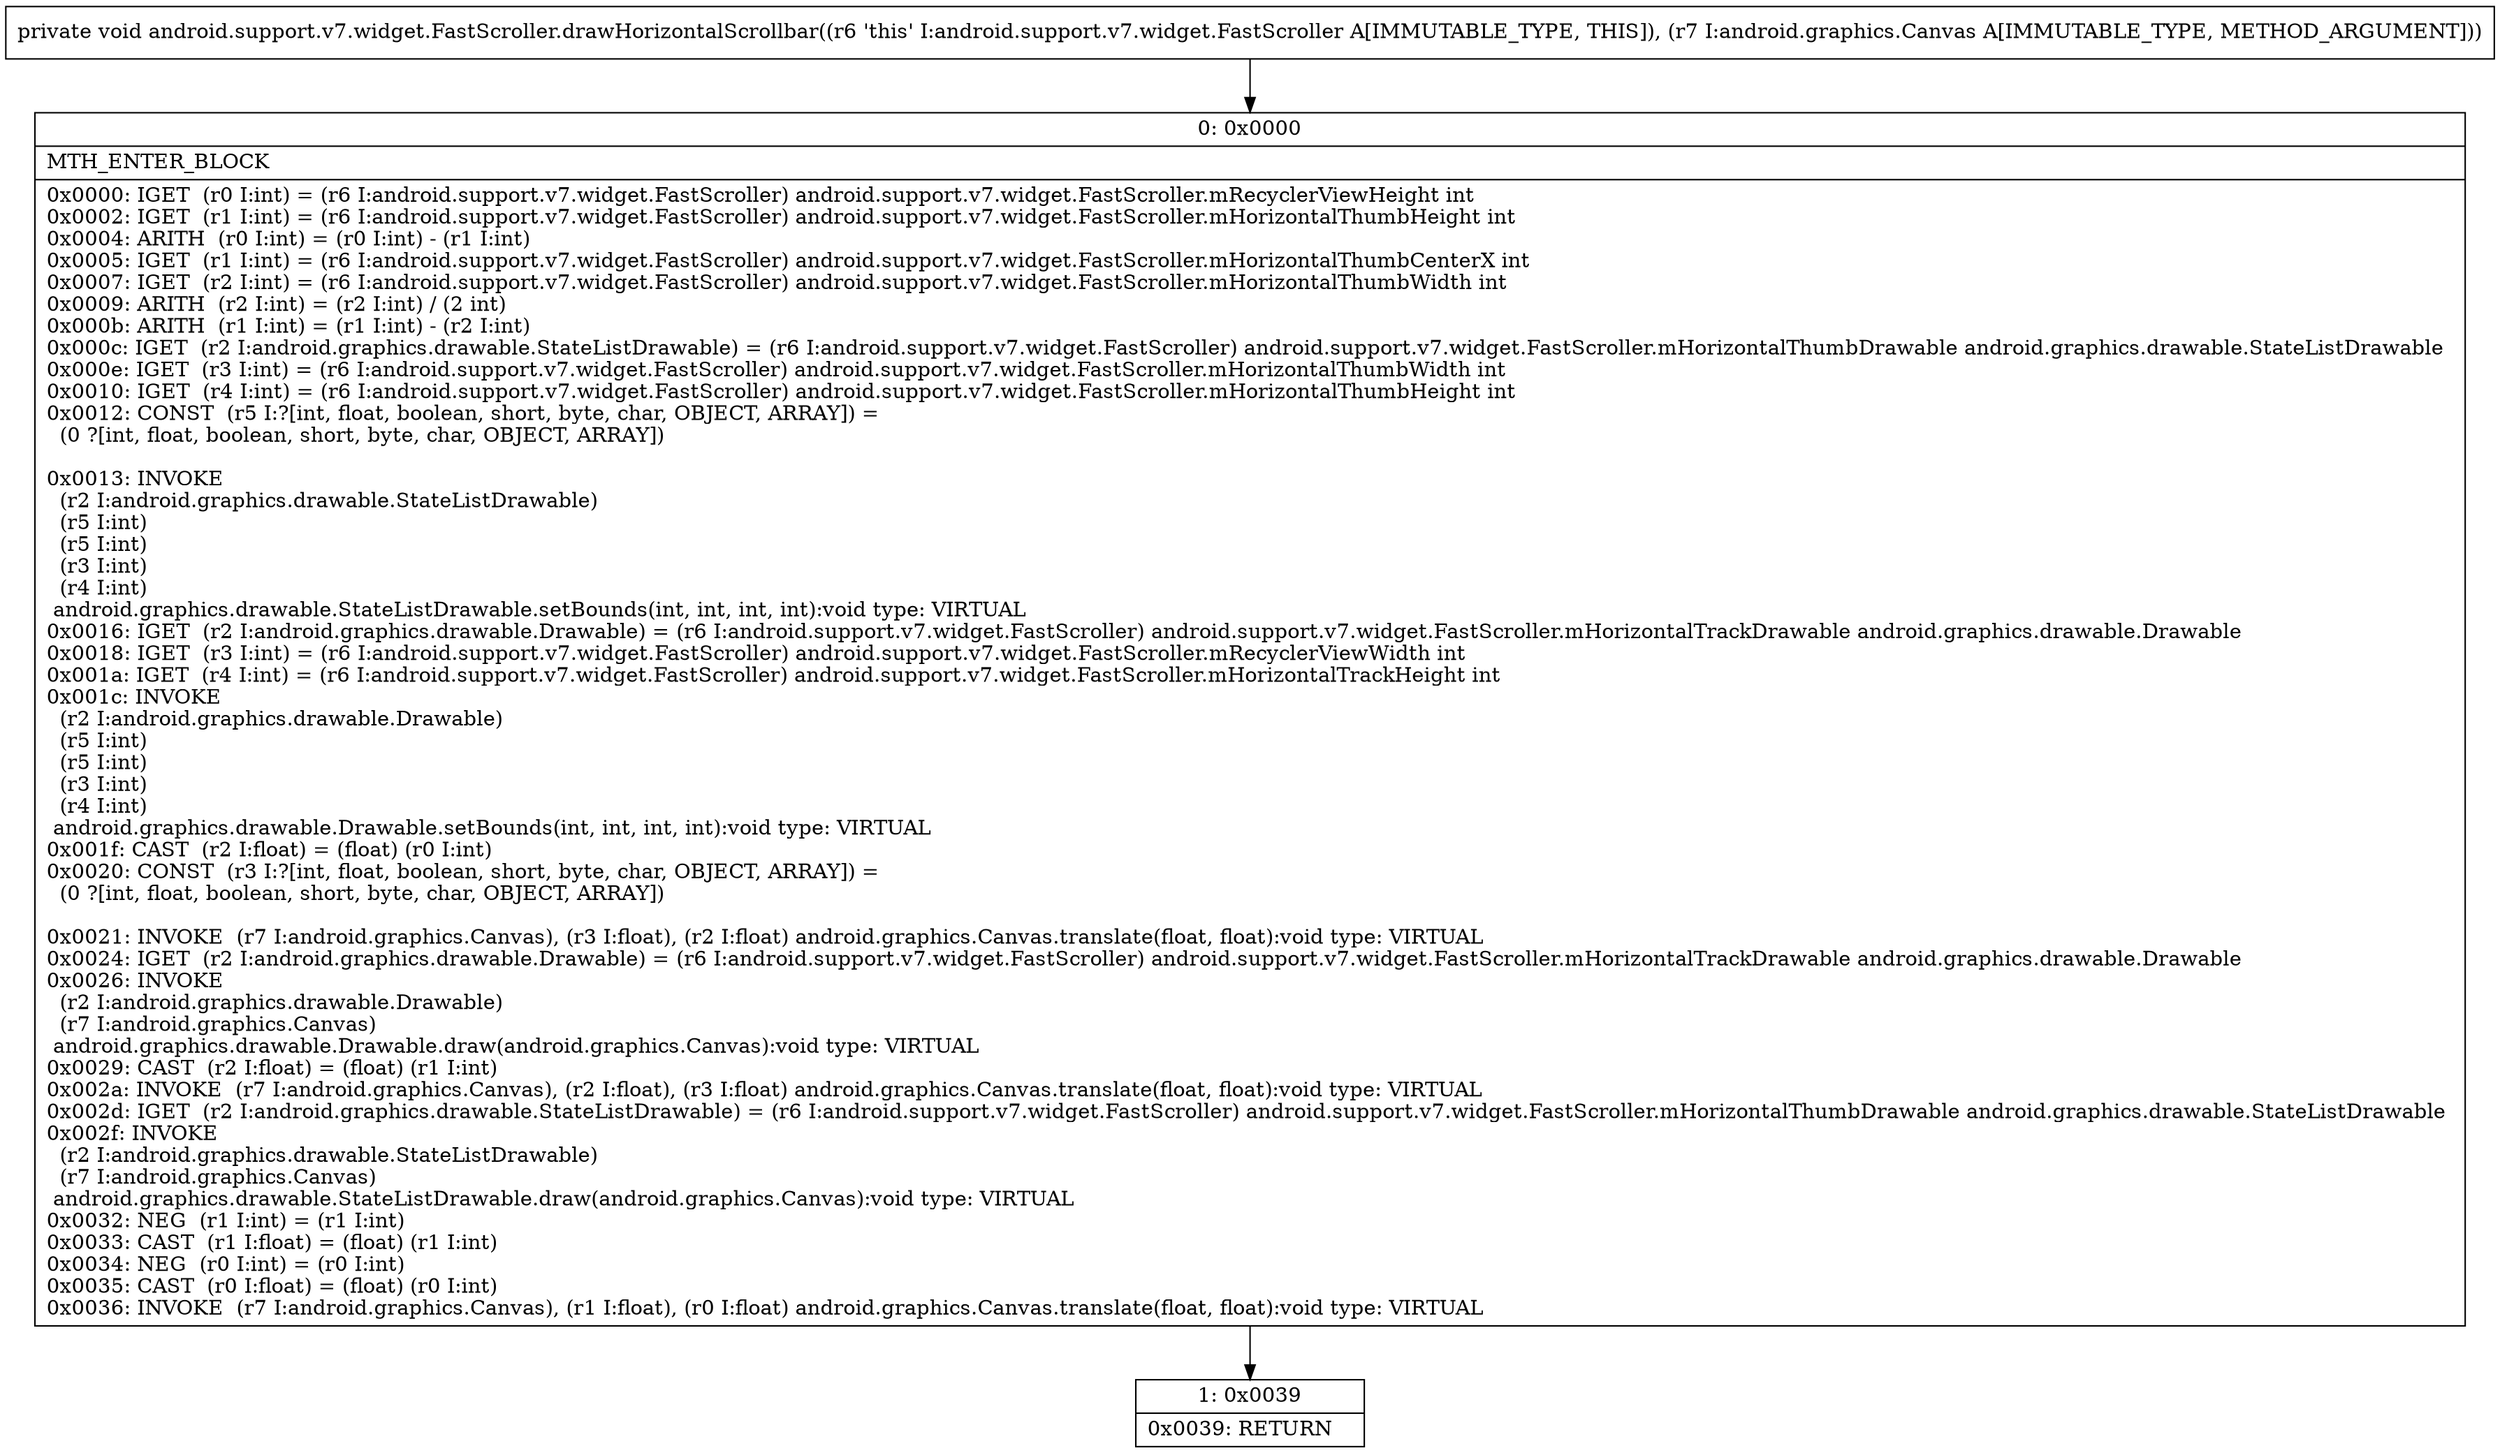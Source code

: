 digraph "CFG forandroid.support.v7.widget.FastScroller.drawHorizontalScrollbar(Landroid\/graphics\/Canvas;)V" {
Node_0 [shape=record,label="{0\:\ 0x0000|MTH_ENTER_BLOCK\l|0x0000: IGET  (r0 I:int) = (r6 I:android.support.v7.widget.FastScroller) android.support.v7.widget.FastScroller.mRecyclerViewHeight int \l0x0002: IGET  (r1 I:int) = (r6 I:android.support.v7.widget.FastScroller) android.support.v7.widget.FastScroller.mHorizontalThumbHeight int \l0x0004: ARITH  (r0 I:int) = (r0 I:int) \- (r1 I:int) \l0x0005: IGET  (r1 I:int) = (r6 I:android.support.v7.widget.FastScroller) android.support.v7.widget.FastScroller.mHorizontalThumbCenterX int \l0x0007: IGET  (r2 I:int) = (r6 I:android.support.v7.widget.FastScroller) android.support.v7.widget.FastScroller.mHorizontalThumbWidth int \l0x0009: ARITH  (r2 I:int) = (r2 I:int) \/ (2 int) \l0x000b: ARITH  (r1 I:int) = (r1 I:int) \- (r2 I:int) \l0x000c: IGET  (r2 I:android.graphics.drawable.StateListDrawable) = (r6 I:android.support.v7.widget.FastScroller) android.support.v7.widget.FastScroller.mHorizontalThumbDrawable android.graphics.drawable.StateListDrawable \l0x000e: IGET  (r3 I:int) = (r6 I:android.support.v7.widget.FastScroller) android.support.v7.widget.FastScroller.mHorizontalThumbWidth int \l0x0010: IGET  (r4 I:int) = (r6 I:android.support.v7.widget.FastScroller) android.support.v7.widget.FastScroller.mHorizontalThumbHeight int \l0x0012: CONST  (r5 I:?[int, float, boolean, short, byte, char, OBJECT, ARRAY]) = \l  (0 ?[int, float, boolean, short, byte, char, OBJECT, ARRAY])\l \l0x0013: INVOKE  \l  (r2 I:android.graphics.drawable.StateListDrawable)\l  (r5 I:int)\l  (r5 I:int)\l  (r3 I:int)\l  (r4 I:int)\l android.graphics.drawable.StateListDrawable.setBounds(int, int, int, int):void type: VIRTUAL \l0x0016: IGET  (r2 I:android.graphics.drawable.Drawable) = (r6 I:android.support.v7.widget.FastScroller) android.support.v7.widget.FastScroller.mHorizontalTrackDrawable android.graphics.drawable.Drawable \l0x0018: IGET  (r3 I:int) = (r6 I:android.support.v7.widget.FastScroller) android.support.v7.widget.FastScroller.mRecyclerViewWidth int \l0x001a: IGET  (r4 I:int) = (r6 I:android.support.v7.widget.FastScroller) android.support.v7.widget.FastScroller.mHorizontalTrackHeight int \l0x001c: INVOKE  \l  (r2 I:android.graphics.drawable.Drawable)\l  (r5 I:int)\l  (r5 I:int)\l  (r3 I:int)\l  (r4 I:int)\l android.graphics.drawable.Drawable.setBounds(int, int, int, int):void type: VIRTUAL \l0x001f: CAST  (r2 I:float) = (float) (r0 I:int) \l0x0020: CONST  (r3 I:?[int, float, boolean, short, byte, char, OBJECT, ARRAY]) = \l  (0 ?[int, float, boolean, short, byte, char, OBJECT, ARRAY])\l \l0x0021: INVOKE  (r7 I:android.graphics.Canvas), (r3 I:float), (r2 I:float) android.graphics.Canvas.translate(float, float):void type: VIRTUAL \l0x0024: IGET  (r2 I:android.graphics.drawable.Drawable) = (r6 I:android.support.v7.widget.FastScroller) android.support.v7.widget.FastScroller.mHorizontalTrackDrawable android.graphics.drawable.Drawable \l0x0026: INVOKE  \l  (r2 I:android.graphics.drawable.Drawable)\l  (r7 I:android.graphics.Canvas)\l android.graphics.drawable.Drawable.draw(android.graphics.Canvas):void type: VIRTUAL \l0x0029: CAST  (r2 I:float) = (float) (r1 I:int) \l0x002a: INVOKE  (r7 I:android.graphics.Canvas), (r2 I:float), (r3 I:float) android.graphics.Canvas.translate(float, float):void type: VIRTUAL \l0x002d: IGET  (r2 I:android.graphics.drawable.StateListDrawable) = (r6 I:android.support.v7.widget.FastScroller) android.support.v7.widget.FastScroller.mHorizontalThumbDrawable android.graphics.drawable.StateListDrawable \l0x002f: INVOKE  \l  (r2 I:android.graphics.drawable.StateListDrawable)\l  (r7 I:android.graphics.Canvas)\l android.graphics.drawable.StateListDrawable.draw(android.graphics.Canvas):void type: VIRTUAL \l0x0032: NEG  (r1 I:int) = (r1 I:int) \l0x0033: CAST  (r1 I:float) = (float) (r1 I:int) \l0x0034: NEG  (r0 I:int) = (r0 I:int) \l0x0035: CAST  (r0 I:float) = (float) (r0 I:int) \l0x0036: INVOKE  (r7 I:android.graphics.Canvas), (r1 I:float), (r0 I:float) android.graphics.Canvas.translate(float, float):void type: VIRTUAL \l}"];
Node_1 [shape=record,label="{1\:\ 0x0039|0x0039: RETURN   \l}"];
MethodNode[shape=record,label="{private void android.support.v7.widget.FastScroller.drawHorizontalScrollbar((r6 'this' I:android.support.v7.widget.FastScroller A[IMMUTABLE_TYPE, THIS]), (r7 I:android.graphics.Canvas A[IMMUTABLE_TYPE, METHOD_ARGUMENT])) }"];
MethodNode -> Node_0;
Node_0 -> Node_1;
}


